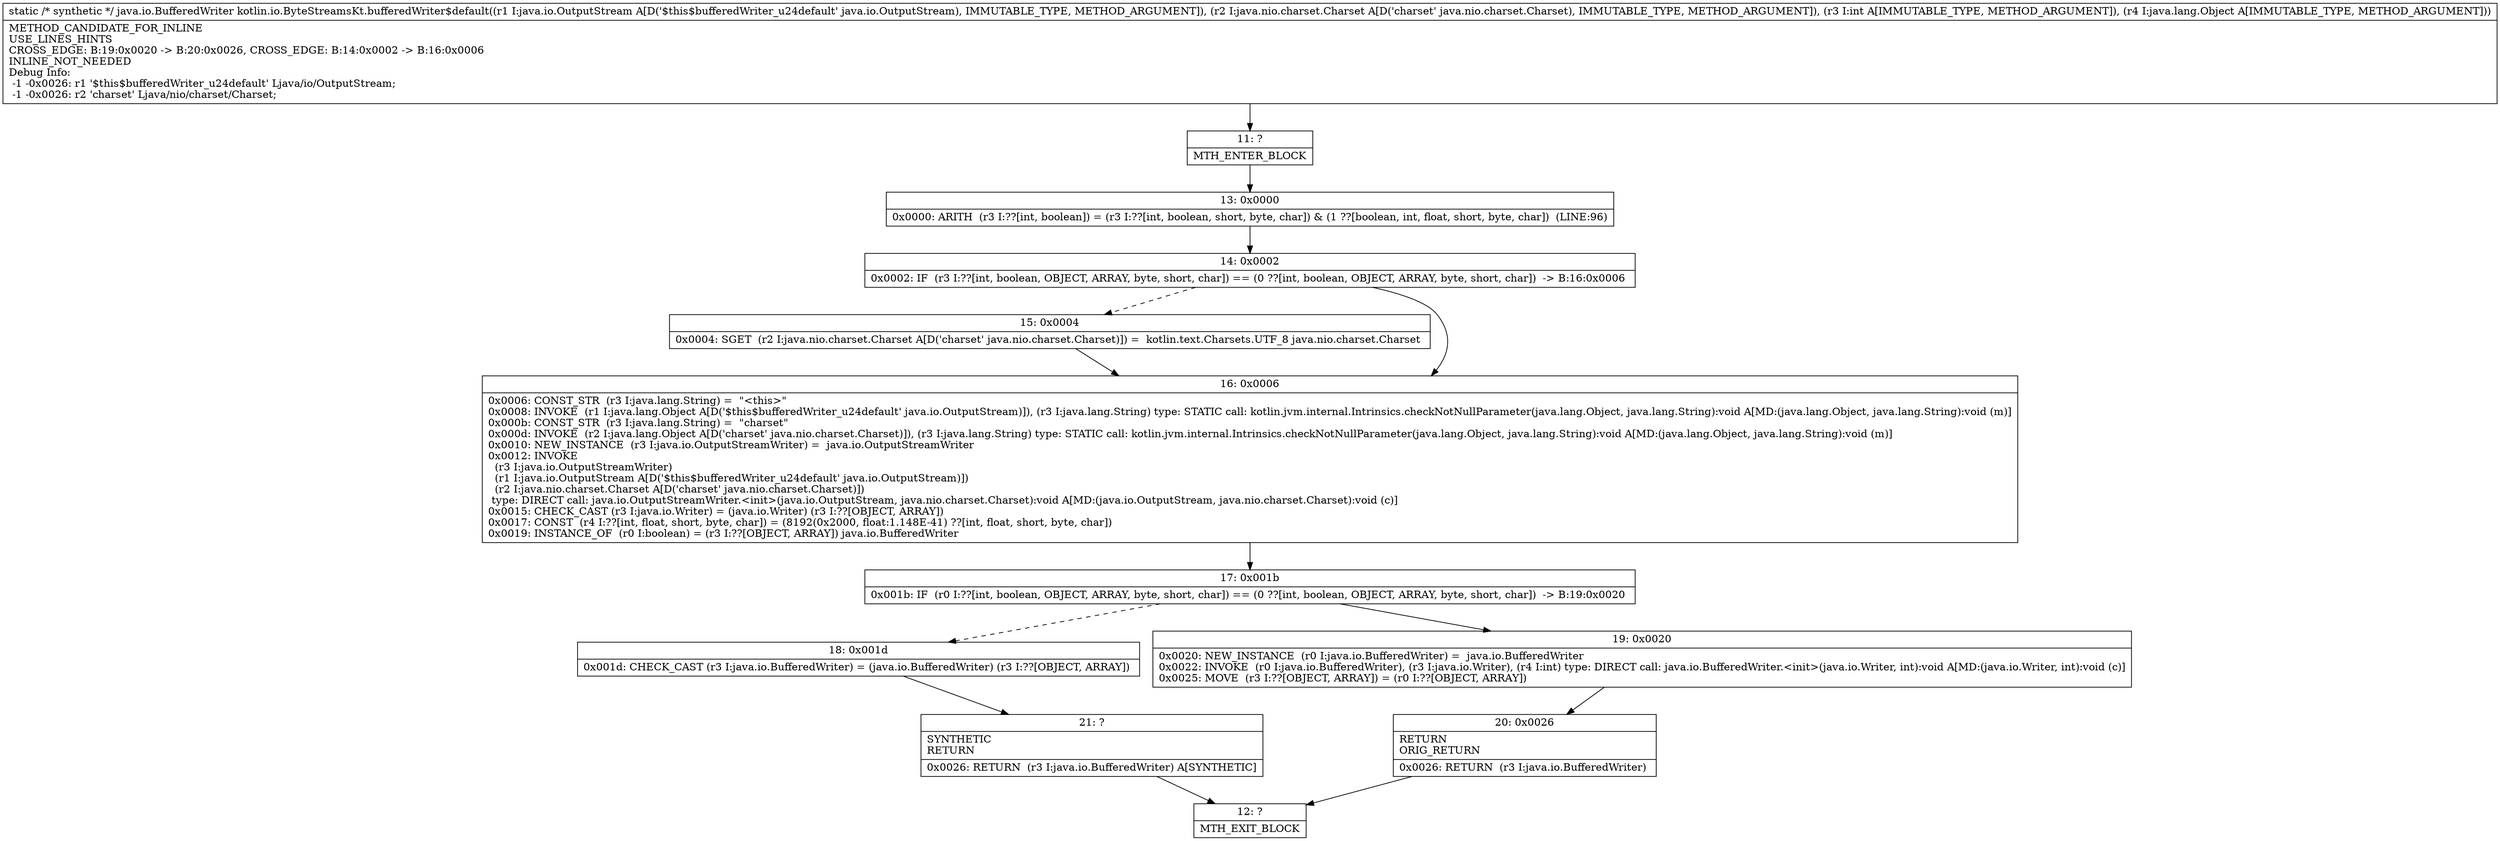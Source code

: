 digraph "CFG forkotlin.io.ByteStreamsKt.bufferedWriter$default(Ljava\/io\/OutputStream;Ljava\/nio\/charset\/Charset;ILjava\/lang\/Object;)Ljava\/io\/BufferedWriter;" {
Node_11 [shape=record,label="{11\:\ ?|MTH_ENTER_BLOCK\l}"];
Node_13 [shape=record,label="{13\:\ 0x0000|0x0000: ARITH  (r3 I:??[int, boolean]) = (r3 I:??[int, boolean, short, byte, char]) & (1 ??[boolean, int, float, short, byte, char])  (LINE:96)\l}"];
Node_14 [shape=record,label="{14\:\ 0x0002|0x0002: IF  (r3 I:??[int, boolean, OBJECT, ARRAY, byte, short, char]) == (0 ??[int, boolean, OBJECT, ARRAY, byte, short, char])  \-\> B:16:0x0006 \l}"];
Node_15 [shape=record,label="{15\:\ 0x0004|0x0004: SGET  (r2 I:java.nio.charset.Charset A[D('charset' java.nio.charset.Charset)]) =  kotlin.text.Charsets.UTF_8 java.nio.charset.Charset \l}"];
Node_16 [shape=record,label="{16\:\ 0x0006|0x0006: CONST_STR  (r3 I:java.lang.String) =  \"\<this\>\" \l0x0008: INVOKE  (r1 I:java.lang.Object A[D('$this$bufferedWriter_u24default' java.io.OutputStream)]), (r3 I:java.lang.String) type: STATIC call: kotlin.jvm.internal.Intrinsics.checkNotNullParameter(java.lang.Object, java.lang.String):void A[MD:(java.lang.Object, java.lang.String):void (m)]\l0x000b: CONST_STR  (r3 I:java.lang.String) =  \"charset\" \l0x000d: INVOKE  (r2 I:java.lang.Object A[D('charset' java.nio.charset.Charset)]), (r3 I:java.lang.String) type: STATIC call: kotlin.jvm.internal.Intrinsics.checkNotNullParameter(java.lang.Object, java.lang.String):void A[MD:(java.lang.Object, java.lang.String):void (m)]\l0x0010: NEW_INSTANCE  (r3 I:java.io.OutputStreamWriter) =  java.io.OutputStreamWriter \l0x0012: INVOKE  \l  (r3 I:java.io.OutputStreamWriter)\l  (r1 I:java.io.OutputStream A[D('$this$bufferedWriter_u24default' java.io.OutputStream)])\l  (r2 I:java.nio.charset.Charset A[D('charset' java.nio.charset.Charset)])\l type: DIRECT call: java.io.OutputStreamWriter.\<init\>(java.io.OutputStream, java.nio.charset.Charset):void A[MD:(java.io.OutputStream, java.nio.charset.Charset):void (c)]\l0x0015: CHECK_CAST (r3 I:java.io.Writer) = (java.io.Writer) (r3 I:??[OBJECT, ARRAY]) \l0x0017: CONST  (r4 I:??[int, float, short, byte, char]) = (8192(0x2000, float:1.148E\-41) ??[int, float, short, byte, char]) \l0x0019: INSTANCE_OF  (r0 I:boolean) = (r3 I:??[OBJECT, ARRAY]) java.io.BufferedWriter \l}"];
Node_17 [shape=record,label="{17\:\ 0x001b|0x001b: IF  (r0 I:??[int, boolean, OBJECT, ARRAY, byte, short, char]) == (0 ??[int, boolean, OBJECT, ARRAY, byte, short, char])  \-\> B:19:0x0020 \l}"];
Node_18 [shape=record,label="{18\:\ 0x001d|0x001d: CHECK_CAST (r3 I:java.io.BufferedWriter) = (java.io.BufferedWriter) (r3 I:??[OBJECT, ARRAY]) \l}"];
Node_21 [shape=record,label="{21\:\ ?|SYNTHETIC\lRETURN\l|0x0026: RETURN  (r3 I:java.io.BufferedWriter) A[SYNTHETIC]\l}"];
Node_12 [shape=record,label="{12\:\ ?|MTH_EXIT_BLOCK\l}"];
Node_19 [shape=record,label="{19\:\ 0x0020|0x0020: NEW_INSTANCE  (r0 I:java.io.BufferedWriter) =  java.io.BufferedWriter \l0x0022: INVOKE  (r0 I:java.io.BufferedWriter), (r3 I:java.io.Writer), (r4 I:int) type: DIRECT call: java.io.BufferedWriter.\<init\>(java.io.Writer, int):void A[MD:(java.io.Writer, int):void (c)]\l0x0025: MOVE  (r3 I:??[OBJECT, ARRAY]) = (r0 I:??[OBJECT, ARRAY]) \l}"];
Node_20 [shape=record,label="{20\:\ 0x0026|RETURN\lORIG_RETURN\l|0x0026: RETURN  (r3 I:java.io.BufferedWriter) \l}"];
MethodNode[shape=record,label="{static \/* synthetic *\/ java.io.BufferedWriter kotlin.io.ByteStreamsKt.bufferedWriter$default((r1 I:java.io.OutputStream A[D('$this$bufferedWriter_u24default' java.io.OutputStream), IMMUTABLE_TYPE, METHOD_ARGUMENT]), (r2 I:java.nio.charset.Charset A[D('charset' java.nio.charset.Charset), IMMUTABLE_TYPE, METHOD_ARGUMENT]), (r3 I:int A[IMMUTABLE_TYPE, METHOD_ARGUMENT]), (r4 I:java.lang.Object A[IMMUTABLE_TYPE, METHOD_ARGUMENT]))  | METHOD_CANDIDATE_FOR_INLINE\lUSE_LINES_HINTS\lCROSS_EDGE: B:19:0x0020 \-\> B:20:0x0026, CROSS_EDGE: B:14:0x0002 \-\> B:16:0x0006\lINLINE_NOT_NEEDED\lDebug Info:\l  \-1 \-0x0026: r1 '$this$bufferedWriter_u24default' Ljava\/io\/OutputStream;\l  \-1 \-0x0026: r2 'charset' Ljava\/nio\/charset\/Charset;\l}"];
MethodNode -> Node_11;Node_11 -> Node_13;
Node_13 -> Node_14;
Node_14 -> Node_15[style=dashed];
Node_14 -> Node_16;
Node_15 -> Node_16;
Node_16 -> Node_17;
Node_17 -> Node_18[style=dashed];
Node_17 -> Node_19;
Node_18 -> Node_21;
Node_21 -> Node_12;
Node_19 -> Node_20;
Node_20 -> Node_12;
}

